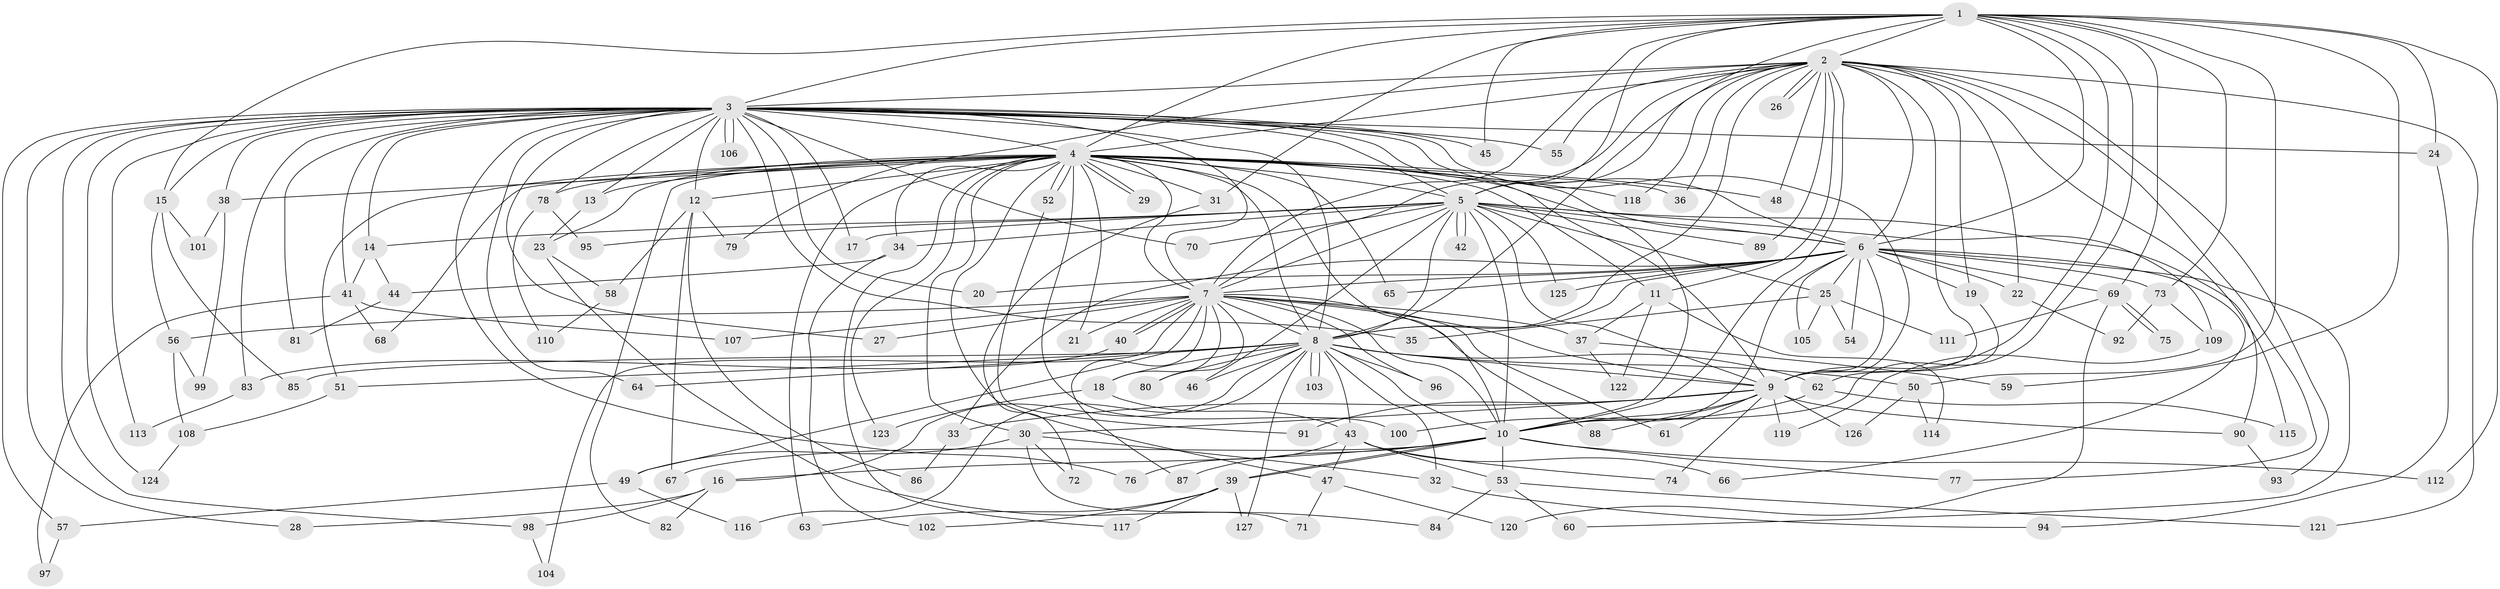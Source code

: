 // Generated by graph-tools (version 1.1) at 2025/34/03/09/25 02:34:45]
// undirected, 127 vertices, 279 edges
graph export_dot {
graph [start="1"]
  node [color=gray90,style=filled];
  1;
  2;
  3;
  4;
  5;
  6;
  7;
  8;
  9;
  10;
  11;
  12;
  13;
  14;
  15;
  16;
  17;
  18;
  19;
  20;
  21;
  22;
  23;
  24;
  25;
  26;
  27;
  28;
  29;
  30;
  31;
  32;
  33;
  34;
  35;
  36;
  37;
  38;
  39;
  40;
  41;
  42;
  43;
  44;
  45;
  46;
  47;
  48;
  49;
  50;
  51;
  52;
  53;
  54;
  55;
  56;
  57;
  58;
  59;
  60;
  61;
  62;
  63;
  64;
  65;
  66;
  67;
  68;
  69;
  70;
  71;
  72;
  73;
  74;
  75;
  76;
  77;
  78;
  79;
  80;
  81;
  82;
  83;
  84;
  85;
  86;
  87;
  88;
  89;
  90;
  91;
  92;
  93;
  94;
  95;
  96;
  97;
  98;
  99;
  100;
  101;
  102;
  103;
  104;
  105;
  106;
  107;
  108;
  109;
  110;
  111;
  112;
  113;
  114;
  115;
  116;
  117;
  118;
  119;
  120;
  121;
  122;
  123;
  124;
  125;
  126;
  127;
  1 -- 2;
  1 -- 3;
  1 -- 4;
  1 -- 5;
  1 -- 6;
  1 -- 7;
  1 -- 8;
  1 -- 9;
  1 -- 10;
  1 -- 15;
  1 -- 24;
  1 -- 31;
  1 -- 45;
  1 -- 50;
  1 -- 59;
  1 -- 69;
  1 -- 73;
  1 -- 112;
  2 -- 3;
  2 -- 4;
  2 -- 5;
  2 -- 6;
  2 -- 7;
  2 -- 8;
  2 -- 9;
  2 -- 10;
  2 -- 11;
  2 -- 19;
  2 -- 22;
  2 -- 26;
  2 -- 26;
  2 -- 36;
  2 -- 48;
  2 -- 55;
  2 -- 77;
  2 -- 79;
  2 -- 89;
  2 -- 93;
  2 -- 115;
  2 -- 118;
  2 -- 121;
  3 -- 4;
  3 -- 5;
  3 -- 6;
  3 -- 7;
  3 -- 8;
  3 -- 9;
  3 -- 10;
  3 -- 12;
  3 -- 13;
  3 -- 14;
  3 -- 15;
  3 -- 17;
  3 -- 20;
  3 -- 24;
  3 -- 27;
  3 -- 28;
  3 -- 35;
  3 -- 38;
  3 -- 41;
  3 -- 45;
  3 -- 55;
  3 -- 57;
  3 -- 64;
  3 -- 70;
  3 -- 76;
  3 -- 78;
  3 -- 81;
  3 -- 83;
  3 -- 98;
  3 -- 106;
  3 -- 106;
  3 -- 113;
  3 -- 124;
  4 -- 5;
  4 -- 6;
  4 -- 7;
  4 -- 8;
  4 -- 9;
  4 -- 10;
  4 -- 11;
  4 -- 12;
  4 -- 13;
  4 -- 21;
  4 -- 23;
  4 -- 29;
  4 -- 29;
  4 -- 30;
  4 -- 31;
  4 -- 34;
  4 -- 36;
  4 -- 38;
  4 -- 47;
  4 -- 48;
  4 -- 51;
  4 -- 52;
  4 -- 52;
  4 -- 63;
  4 -- 65;
  4 -- 68;
  4 -- 78;
  4 -- 82;
  4 -- 100;
  4 -- 117;
  4 -- 118;
  4 -- 123;
  5 -- 6;
  5 -- 7;
  5 -- 8;
  5 -- 9;
  5 -- 10;
  5 -- 14;
  5 -- 17;
  5 -- 25;
  5 -- 34;
  5 -- 42;
  5 -- 42;
  5 -- 46;
  5 -- 70;
  5 -- 89;
  5 -- 90;
  5 -- 95;
  5 -- 109;
  5 -- 125;
  6 -- 7;
  6 -- 8;
  6 -- 9;
  6 -- 10;
  6 -- 19;
  6 -- 20;
  6 -- 22;
  6 -- 25;
  6 -- 33;
  6 -- 54;
  6 -- 60;
  6 -- 65;
  6 -- 66;
  6 -- 69;
  6 -- 73;
  6 -- 105;
  6 -- 125;
  7 -- 8;
  7 -- 9;
  7 -- 10;
  7 -- 18;
  7 -- 21;
  7 -- 27;
  7 -- 37;
  7 -- 40;
  7 -- 40;
  7 -- 49;
  7 -- 56;
  7 -- 61;
  7 -- 80;
  7 -- 87;
  7 -- 88;
  7 -- 96;
  7 -- 104;
  7 -- 107;
  8 -- 9;
  8 -- 10;
  8 -- 16;
  8 -- 18;
  8 -- 32;
  8 -- 43;
  8 -- 46;
  8 -- 50;
  8 -- 51;
  8 -- 62;
  8 -- 64;
  8 -- 80;
  8 -- 85;
  8 -- 96;
  8 -- 103;
  8 -- 103;
  8 -- 116;
  8 -- 127;
  9 -- 10;
  9 -- 30;
  9 -- 33;
  9 -- 61;
  9 -- 74;
  9 -- 88;
  9 -- 90;
  9 -- 91;
  9 -- 119;
  9 -- 126;
  10 -- 16;
  10 -- 39;
  10 -- 39;
  10 -- 53;
  10 -- 67;
  10 -- 77;
  10 -- 87;
  10 -- 112;
  11 -- 37;
  11 -- 114;
  11 -- 122;
  12 -- 58;
  12 -- 67;
  12 -- 79;
  12 -- 86;
  13 -- 23;
  14 -- 41;
  14 -- 44;
  15 -- 56;
  15 -- 85;
  15 -- 101;
  16 -- 28;
  16 -- 82;
  16 -- 98;
  18 -- 43;
  18 -- 123;
  19 -- 62;
  22 -- 92;
  23 -- 58;
  23 -- 84;
  24 -- 94;
  25 -- 35;
  25 -- 54;
  25 -- 105;
  25 -- 111;
  30 -- 32;
  30 -- 49;
  30 -- 71;
  30 -- 72;
  31 -- 72;
  32 -- 94;
  33 -- 86;
  34 -- 44;
  34 -- 102;
  37 -- 59;
  37 -- 122;
  38 -- 99;
  38 -- 101;
  39 -- 63;
  39 -- 102;
  39 -- 117;
  39 -- 127;
  40 -- 83;
  41 -- 68;
  41 -- 97;
  41 -- 107;
  43 -- 47;
  43 -- 53;
  43 -- 66;
  43 -- 74;
  43 -- 76;
  44 -- 81;
  47 -- 71;
  47 -- 120;
  49 -- 57;
  49 -- 116;
  50 -- 114;
  50 -- 126;
  51 -- 108;
  52 -- 91;
  53 -- 60;
  53 -- 84;
  53 -- 121;
  56 -- 99;
  56 -- 108;
  57 -- 97;
  58 -- 110;
  62 -- 100;
  62 -- 115;
  69 -- 75;
  69 -- 75;
  69 -- 111;
  69 -- 120;
  73 -- 92;
  73 -- 109;
  78 -- 95;
  78 -- 110;
  83 -- 113;
  90 -- 93;
  98 -- 104;
  108 -- 124;
  109 -- 119;
}
